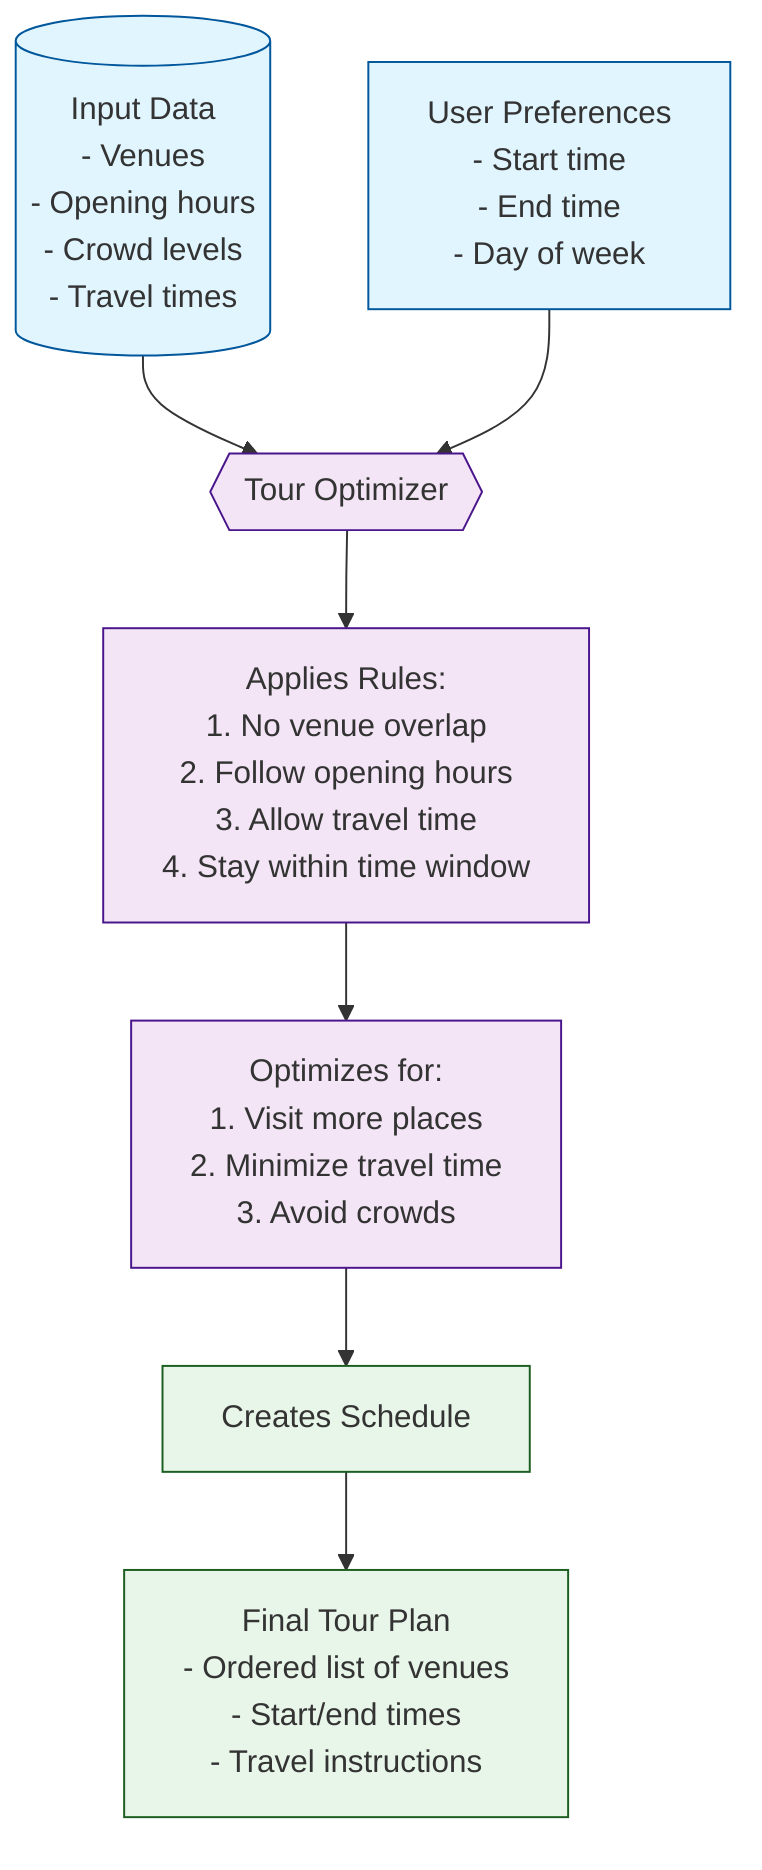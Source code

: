 flowchart TD
    classDef inputClass fill:#e1f5fe,stroke:#01579b
    classDef processClass fill:#f3e5f5,stroke:#4a148c
    classDef outputClass fill:#e8f5e9,stroke:#1b5e20

    Input[("Input Data<br>- Venues<br>- Opening hours<br>- Crowd levels<br>- Travel times")] --> Optimizer{{"Tour Optimizer"}}
    Preferences["User Preferences<br>- Start time<br>- End time<br>- Day of week"] --> Optimizer
    
    Optimizer --> Rules["Applies Rules:<br>1. No venue overlap<br>2. Follow opening hours<br>3. Allow travel time<br>4. Stay within time window"]
    
    Rules --> Goals["Optimizes for:<br>1. Visit more places<br>2. Minimize travel time<br>3. Avoid crowds"]
    
    Goals --> Schedule["Creates Schedule"]
    
    Schedule --> Output["Final Tour Plan<br>- Ordered list of venues<br>- Start/end times<br>- Travel instructions"]
    
    class Input inputClass
    class Preferences inputClass
    class Optimizer,Rules,Goals processClass
    class Output,Schedule outputClass